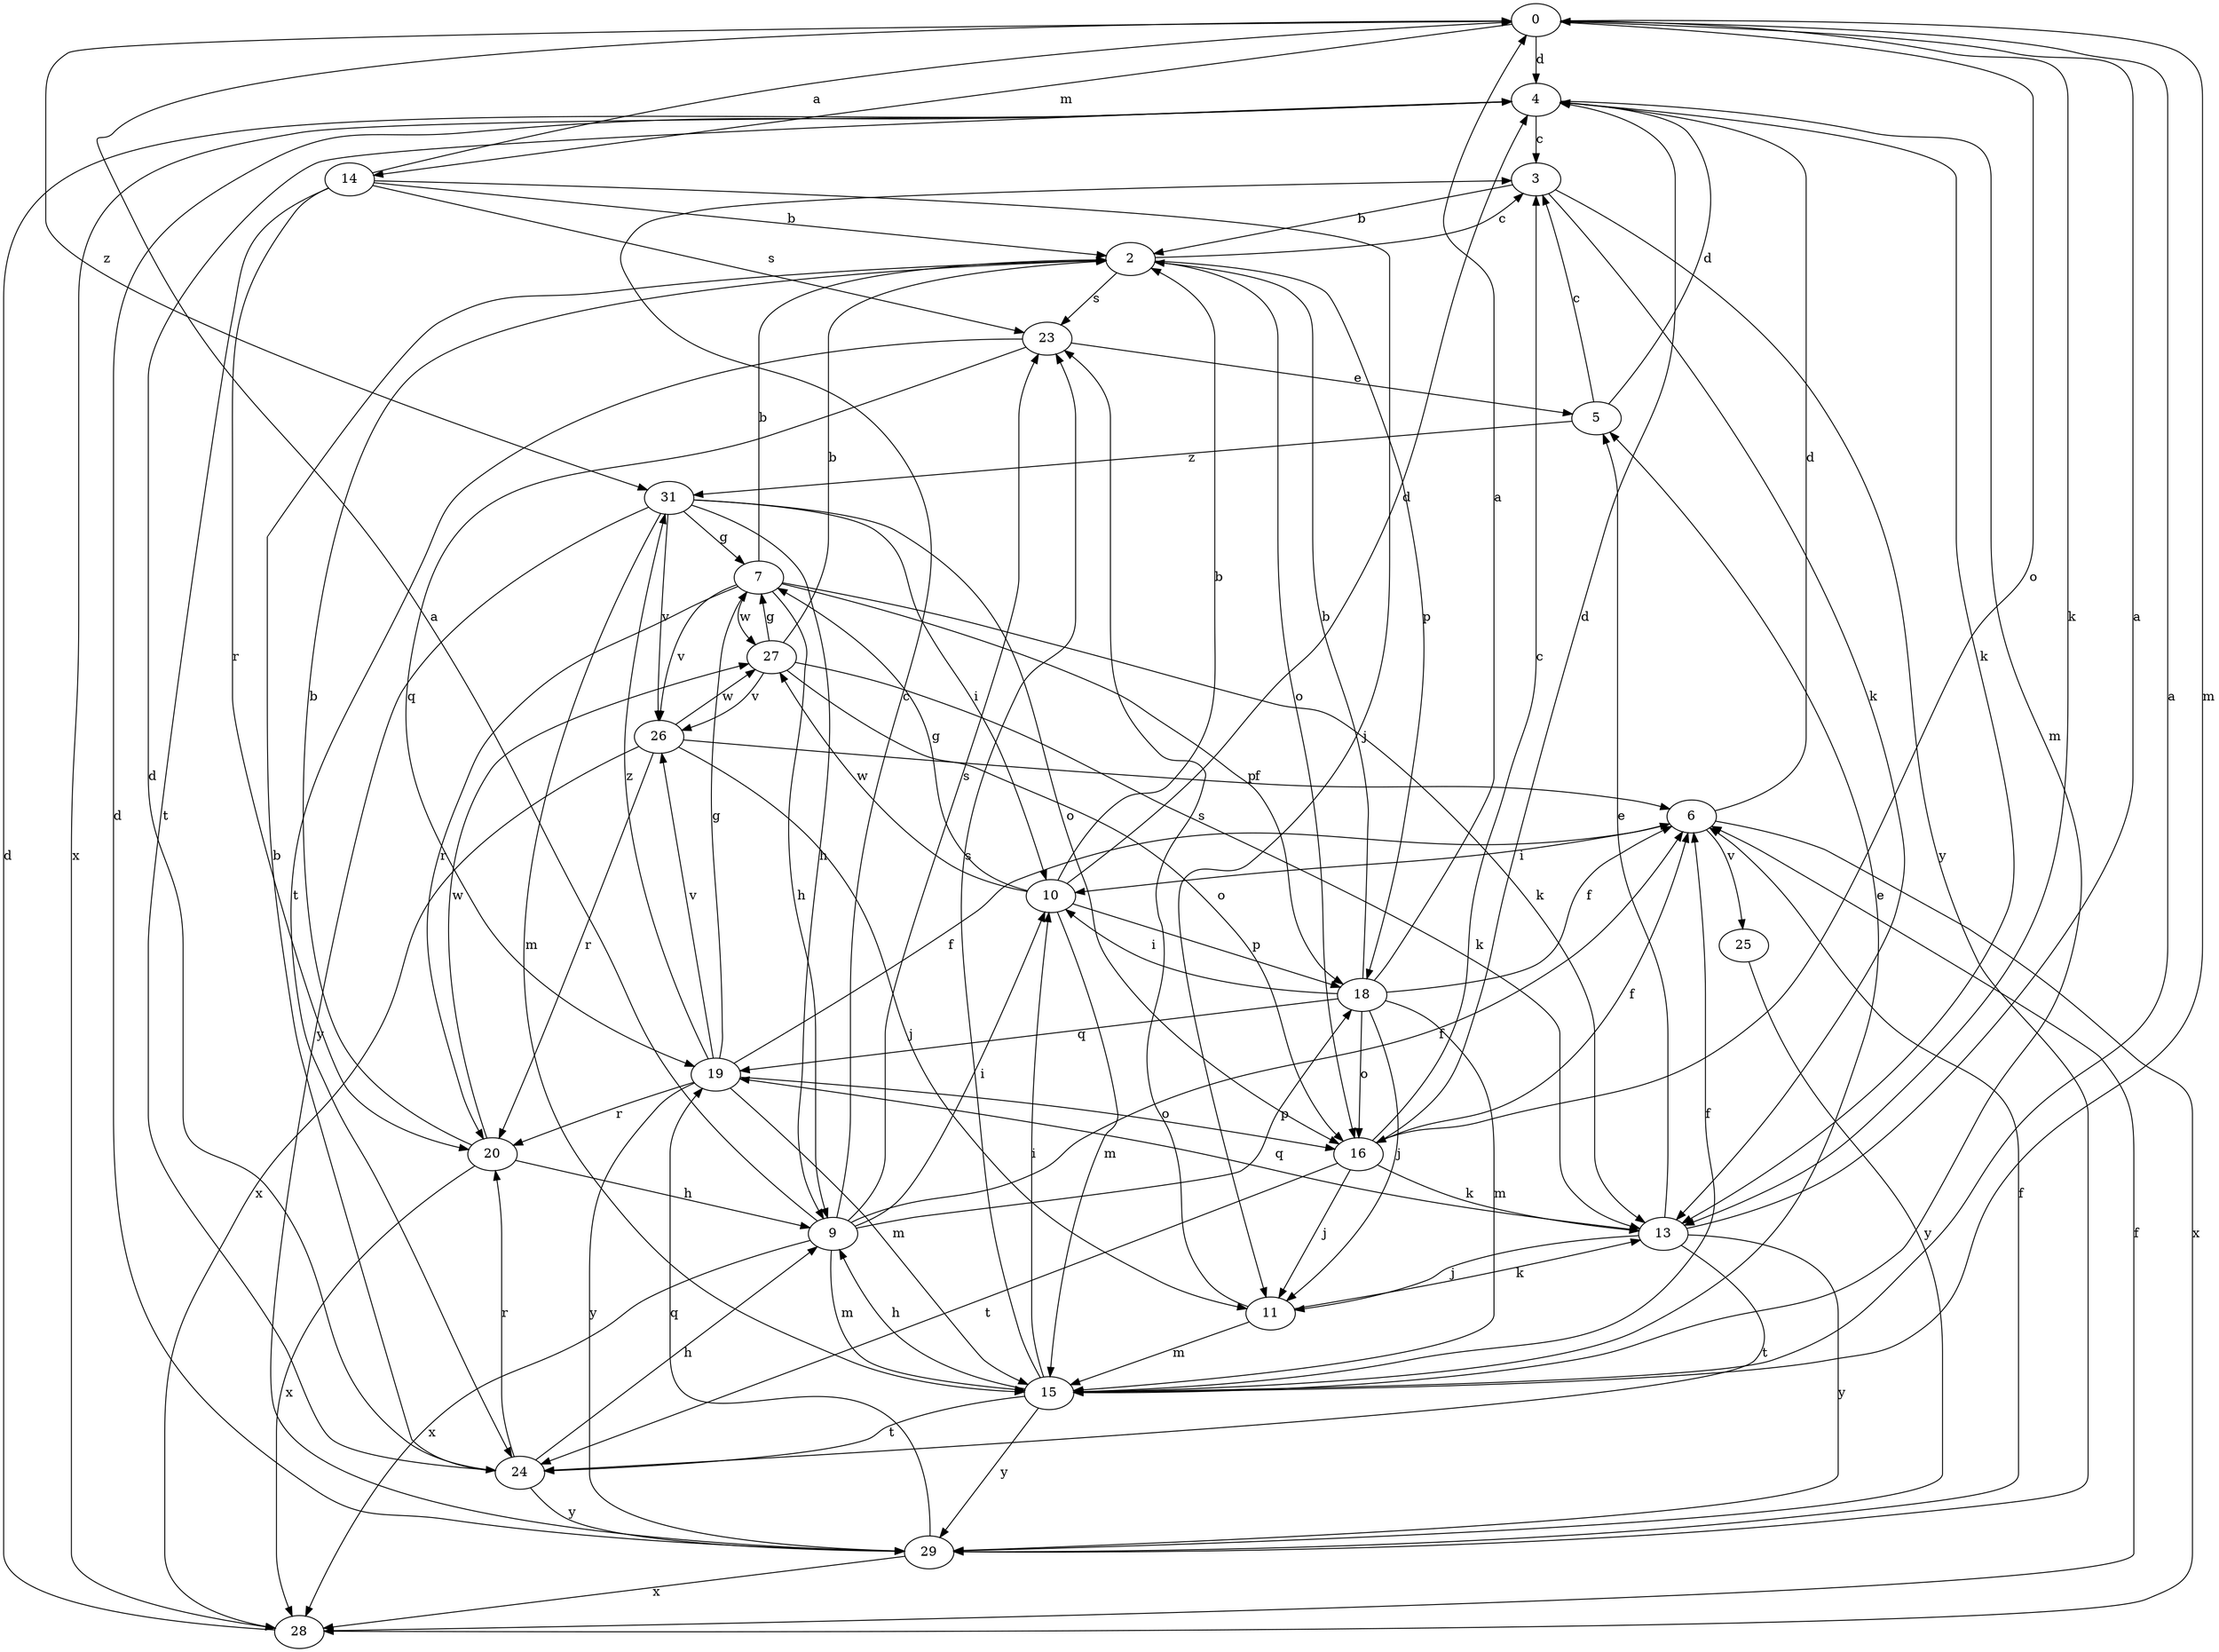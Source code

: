 strict digraph  {
0;
2;
3;
4;
5;
6;
7;
9;
10;
11;
13;
14;
15;
16;
18;
19;
20;
23;
24;
25;
26;
27;
28;
29;
31;
0 -> 4  [label=d];
0 -> 13  [label=k];
0 -> 14  [label=m];
0 -> 15  [label=m];
0 -> 16  [label=o];
0 -> 31  [label=z];
2 -> 3  [label=c];
2 -> 16  [label=o];
2 -> 18  [label=p];
2 -> 23  [label=s];
3 -> 2  [label=b];
3 -> 13  [label=k];
3 -> 29  [label=y];
4 -> 3  [label=c];
4 -> 13  [label=k];
4 -> 15  [label=m];
4 -> 28  [label=x];
5 -> 3  [label=c];
5 -> 4  [label=d];
5 -> 31  [label=z];
6 -> 4  [label=d];
6 -> 10  [label=i];
6 -> 25  [label=v];
6 -> 28  [label=x];
7 -> 2  [label=b];
7 -> 9  [label=h];
7 -> 13  [label=k];
7 -> 18  [label=p];
7 -> 20  [label=r];
7 -> 26  [label=v];
7 -> 27  [label=w];
9 -> 0  [label=a];
9 -> 3  [label=c];
9 -> 6  [label=f];
9 -> 10  [label=i];
9 -> 15  [label=m];
9 -> 18  [label=p];
9 -> 23  [label=s];
9 -> 28  [label=x];
10 -> 2  [label=b];
10 -> 4  [label=d];
10 -> 7  [label=g];
10 -> 15  [label=m];
10 -> 18  [label=p];
10 -> 27  [label=w];
11 -> 13  [label=k];
11 -> 15  [label=m];
11 -> 23  [label=s];
13 -> 0  [label=a];
13 -> 5  [label=e];
13 -> 11  [label=j];
13 -> 19  [label=q];
13 -> 24  [label=t];
13 -> 29  [label=y];
14 -> 0  [label=a];
14 -> 2  [label=b];
14 -> 11  [label=j];
14 -> 20  [label=r];
14 -> 23  [label=s];
14 -> 24  [label=t];
15 -> 0  [label=a];
15 -> 5  [label=e];
15 -> 6  [label=f];
15 -> 9  [label=h];
15 -> 10  [label=i];
15 -> 23  [label=s];
15 -> 24  [label=t];
15 -> 29  [label=y];
16 -> 3  [label=c];
16 -> 4  [label=d];
16 -> 6  [label=f];
16 -> 11  [label=j];
16 -> 13  [label=k];
16 -> 24  [label=t];
18 -> 0  [label=a];
18 -> 2  [label=b];
18 -> 6  [label=f];
18 -> 10  [label=i];
18 -> 11  [label=j];
18 -> 15  [label=m];
18 -> 16  [label=o];
18 -> 19  [label=q];
19 -> 6  [label=f];
19 -> 7  [label=g];
19 -> 15  [label=m];
19 -> 16  [label=o];
19 -> 20  [label=r];
19 -> 26  [label=v];
19 -> 29  [label=y];
19 -> 31  [label=z];
20 -> 2  [label=b];
20 -> 9  [label=h];
20 -> 27  [label=w];
20 -> 28  [label=x];
23 -> 5  [label=e];
23 -> 19  [label=q];
23 -> 24  [label=t];
24 -> 2  [label=b];
24 -> 4  [label=d];
24 -> 9  [label=h];
24 -> 20  [label=r];
24 -> 29  [label=y];
25 -> 29  [label=y];
26 -> 6  [label=f];
26 -> 11  [label=j];
26 -> 20  [label=r];
26 -> 27  [label=w];
26 -> 28  [label=x];
27 -> 2  [label=b];
27 -> 7  [label=g];
27 -> 13  [label=k];
27 -> 16  [label=o];
27 -> 26  [label=v];
28 -> 4  [label=d];
28 -> 6  [label=f];
29 -> 4  [label=d];
29 -> 6  [label=f];
29 -> 19  [label=q];
29 -> 28  [label=x];
31 -> 7  [label=g];
31 -> 9  [label=h];
31 -> 10  [label=i];
31 -> 15  [label=m];
31 -> 16  [label=o];
31 -> 26  [label=v];
31 -> 29  [label=y];
}

